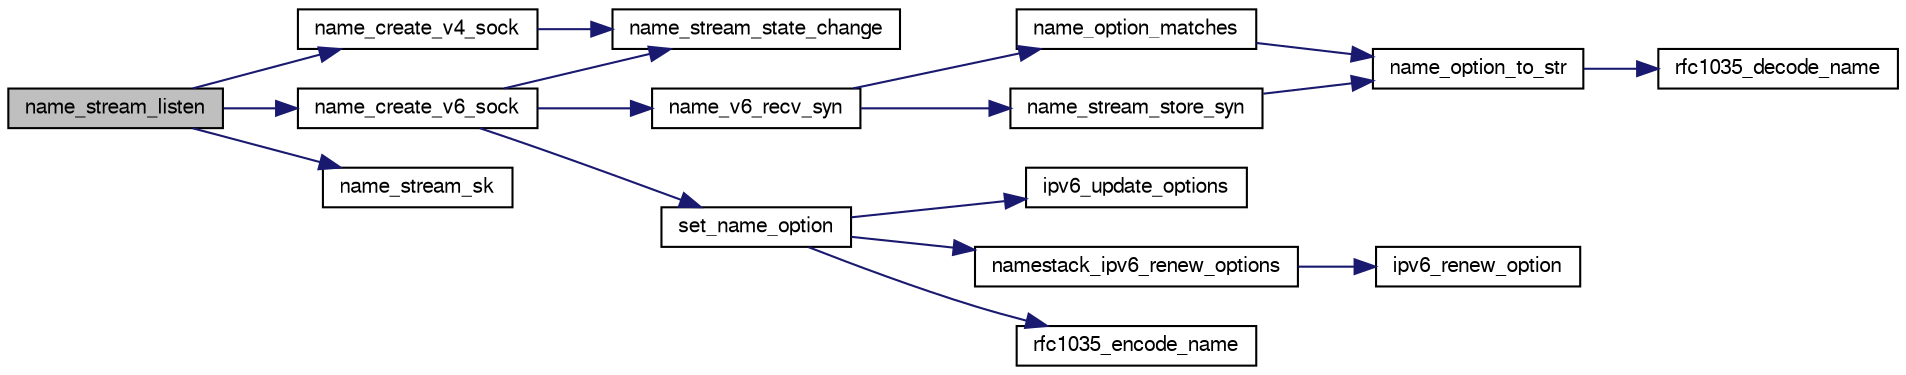 digraph G
{
  edge [fontname="FreeSans",fontsize="10",labelfontname="FreeSans",labelfontsize="10"];
  node [fontname="FreeSans",fontsize="10",shape=record];
  rankdir=LR;
  Node1 [label="name_stream_listen",height=0.2,width=0.4,color="black", fillcolor="grey75", style="filled" fontcolor="black"];
  Node1 -> Node2 [color="midnightblue",fontsize="10",style="solid",fontname="FreeSans"];
  Node2 [label="name_create_v4_sock",height=0.2,width=0.4,color="black", fillcolor="white", style="filled",URL="$af__name_8c.html#a7ad9fdbbaec06c88dd908e3211f9b8b9"];
  Node2 -> Node3 [color="midnightblue",fontsize="10",style="solid",fontname="FreeSans"];
  Node3 [label="name_stream_state_change",height=0.2,width=0.4,color="black", fillcolor="white", style="filled",URL="$af__name_8c.html#abb1d86c18940b6e3b02bbbeb4f1eb662"];
  Node1 -> Node4 [color="midnightblue",fontsize="10",style="solid",fontname="FreeSans"];
  Node4 [label="name_create_v6_sock",height=0.2,width=0.4,color="black", fillcolor="white", style="filled",URL="$af__name_8c.html#a0067c3ae535b8bfa3b7874517115dd0d"];
  Node4 -> Node3 [color="midnightblue",fontsize="10",style="solid",fontname="FreeSans"];
  Node4 -> Node5 [color="midnightblue",fontsize="10",style="solid",fontname="FreeSans"];
  Node5 [label="name_v6_recv_syn",height=0.2,width=0.4,color="black", fillcolor="white", style="filled",URL="$af__name_8c.html#a00476616fd9d75f46a40e02f6844e81a"];
  Node5 -> Node6 [color="midnightblue",fontsize="10",style="solid",fontname="FreeSans"];
  Node6 [label="name_option_matches",height=0.2,width=0.4,color="black", fillcolor="white", style="filled",URL="$af__name_8c.html#ad429fdf3c1a016828a502ff8eea46821"];
  Node6 -> Node7 [color="midnightblue",fontsize="10",style="solid",fontname="FreeSans"];
  Node7 [label="name_option_to_str",height=0.2,width=0.4,color="black", fillcolor="white", style="filled",URL="$af__name_8c.html#ab2674d7b86ff762416ddb3dc835c4880"];
  Node7 -> Node8 [color="midnightblue",fontsize="10",style="solid",fontname="FreeSans"];
  Node8 [label="rfc1035_decode_name",height=0.2,width=0.4,color="black", fillcolor="white", style="filled",URL="$af__name_8c.html#ac074fda8f283c687545be2e53de79e49"];
  Node5 -> Node9 [color="midnightblue",fontsize="10",style="solid",fontname="FreeSans"];
  Node9 [label="name_stream_store_syn",height=0.2,width=0.4,color="black", fillcolor="white", style="filled",URL="$af__name_8c.html#a972a50214997bd814cd05f97d81a81f7"];
  Node9 -> Node7 [color="midnightblue",fontsize="10",style="solid",fontname="FreeSans"];
  Node4 -> Node10 [color="midnightblue",fontsize="10",style="solid",fontname="FreeSans"];
  Node10 [label="set_name_option",height=0.2,width=0.4,color="black", fillcolor="white", style="filled",URL="$af__name_8c.html#ae8e372e7f41189cca5149d620716334f"];
  Node10 -> Node11 [color="midnightblue",fontsize="10",style="solid",fontname="FreeSans"];
  Node11 [label="ipv6_update_options",height=0.2,width=0.4,color="black", fillcolor="white", style="filled",URL="$af__name_8c.html#a92dcdbf16767c4bf91dea33ec0b26bab"];
  Node10 -> Node12 [color="midnightblue",fontsize="10",style="solid",fontname="FreeSans"];
  Node12 [label="namestack_ipv6_renew_options",height=0.2,width=0.4,color="black", fillcolor="white", style="filled",URL="$af__name_8c.html#a7b0682716a3329de6d42caba391f374d"];
  Node12 -> Node13 [color="midnightblue",fontsize="10",style="solid",fontname="FreeSans"];
  Node13 [label="ipv6_renew_option",height=0.2,width=0.4,color="black", fillcolor="white", style="filled",URL="$af__name_8c.html#a51a93e25a456b14fc961232360eea4c9"];
  Node10 -> Node14 [color="midnightblue",fontsize="10",style="solid",fontname="FreeSans"];
  Node14 [label="rfc1035_encode_name",height=0.2,width=0.4,color="black", fillcolor="white", style="filled",URL="$af__name_8c.html#a91562471c07791fae97674a650dc13dd"];
  Node1 -> Node15 [color="midnightblue",fontsize="10",style="solid",fontname="FreeSans"];
  Node15 [label="name_stream_sk",height=0.2,width=0.4,color="black", fillcolor="white", style="filled",URL="$namestack__priv_8h.html#a5e5b37b81978789054ddc587e3af21e6"];
}
